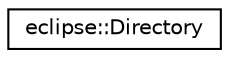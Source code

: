 digraph G
{
  edge [fontname="Helvetica",fontsize="10",labelfontname="Helvetica",labelfontsize="10"];
  node [fontname="Helvetica",fontsize="10",shape=record];
  rankdir="LR";
  Node1 [label="eclipse::Directory",height=0.2,width=0.4,color="black", fillcolor="white", style="filled",URL="$classeclipse_1_1Directory.html"];
}
